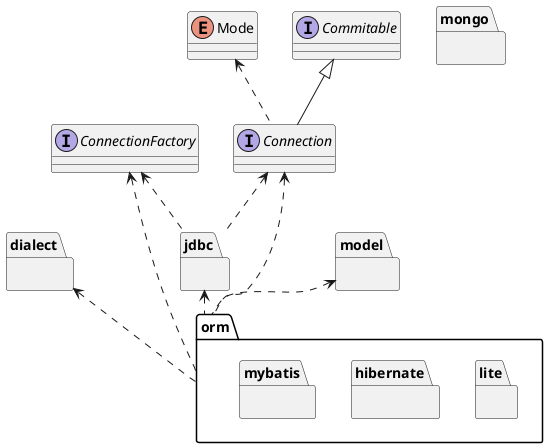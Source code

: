 @startuml

enum Mode
interface Commitable
interface ConnectionFactory
interface Connection

Mode <.. Connection
Commitable <|-- Connection

package dialect{
}

package jdbc{
}

ConnectionFactory <.. jdbc
Connection <.. jdbc

package model{
}

package orm{
    package lite{
    }

    package hibernate{
    }

    package mybatis{
    }
}

ConnectionFactory <.. orm
Connection <.. orm
jdbc <.. orm
dialect <.. orm
model <.. orm

package mongo{
}

@enduml